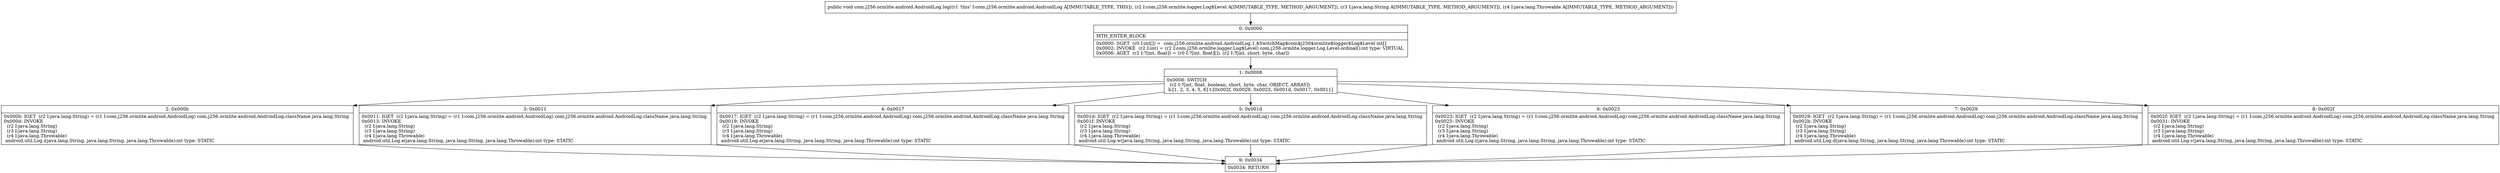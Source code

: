 digraph "CFG forcom.j256.ormlite.android.AndroidLog.log(Lcom\/j256\/ormlite\/logger\/Log$Level;Ljava\/lang\/String;Ljava\/lang\/Throwable;)V" {
Node_0 [shape=record,label="{0\:\ 0x0000|MTH_ENTER_BLOCK\l|0x0000: SGET  (r0 I:int[]) =  com.j256.ormlite.android.AndroidLog.1.$SwitchMap$com$j256$ormlite$logger$Log$Level int[] \l0x0002: INVOKE  (r2 I:int) = (r2 I:com.j256.ormlite.logger.Log$Level) com.j256.ormlite.logger.Log.Level.ordinal():int type: VIRTUAL \l0x0006: AGET  (r2 I:?[int, float]) = (r0 I:?[int, float][]), (r2 I:?[int, short, byte, char]) \l}"];
Node_1 [shape=record,label="{1\:\ 0x0008|0x0008: SWITCH  \l  (r2 I:?[int, float, boolean, short, byte, char, OBJECT, ARRAY])\l k:[1, 2, 3, 4, 5, 6] t:[0x002f, 0x0029, 0x0023, 0x001d, 0x0017, 0x0011] \l}"];
Node_2 [shape=record,label="{2\:\ 0x000b|0x000b: IGET  (r2 I:java.lang.String) = (r1 I:com.j256.ormlite.android.AndroidLog) com.j256.ormlite.android.AndroidLog.className java.lang.String \l0x000d: INVOKE  \l  (r2 I:java.lang.String)\l  (r3 I:java.lang.String)\l  (r4 I:java.lang.Throwable)\l android.util.Log.i(java.lang.String, java.lang.String, java.lang.Throwable):int type: STATIC \l}"];
Node_3 [shape=record,label="{3\:\ 0x0011|0x0011: IGET  (r2 I:java.lang.String) = (r1 I:com.j256.ormlite.android.AndroidLog) com.j256.ormlite.android.AndroidLog.className java.lang.String \l0x0013: INVOKE  \l  (r2 I:java.lang.String)\l  (r3 I:java.lang.String)\l  (r4 I:java.lang.Throwable)\l android.util.Log.e(java.lang.String, java.lang.String, java.lang.Throwable):int type: STATIC \l}"];
Node_4 [shape=record,label="{4\:\ 0x0017|0x0017: IGET  (r2 I:java.lang.String) = (r1 I:com.j256.ormlite.android.AndroidLog) com.j256.ormlite.android.AndroidLog.className java.lang.String \l0x0019: INVOKE  \l  (r2 I:java.lang.String)\l  (r3 I:java.lang.String)\l  (r4 I:java.lang.Throwable)\l android.util.Log.e(java.lang.String, java.lang.String, java.lang.Throwable):int type: STATIC \l}"];
Node_5 [shape=record,label="{5\:\ 0x001d|0x001d: IGET  (r2 I:java.lang.String) = (r1 I:com.j256.ormlite.android.AndroidLog) com.j256.ormlite.android.AndroidLog.className java.lang.String \l0x001f: INVOKE  \l  (r2 I:java.lang.String)\l  (r3 I:java.lang.String)\l  (r4 I:java.lang.Throwable)\l android.util.Log.w(java.lang.String, java.lang.String, java.lang.Throwable):int type: STATIC \l}"];
Node_6 [shape=record,label="{6\:\ 0x0023|0x0023: IGET  (r2 I:java.lang.String) = (r1 I:com.j256.ormlite.android.AndroidLog) com.j256.ormlite.android.AndroidLog.className java.lang.String \l0x0025: INVOKE  \l  (r2 I:java.lang.String)\l  (r3 I:java.lang.String)\l  (r4 I:java.lang.Throwable)\l android.util.Log.i(java.lang.String, java.lang.String, java.lang.Throwable):int type: STATIC \l}"];
Node_7 [shape=record,label="{7\:\ 0x0029|0x0029: IGET  (r2 I:java.lang.String) = (r1 I:com.j256.ormlite.android.AndroidLog) com.j256.ormlite.android.AndroidLog.className java.lang.String \l0x002b: INVOKE  \l  (r2 I:java.lang.String)\l  (r3 I:java.lang.String)\l  (r4 I:java.lang.Throwable)\l android.util.Log.d(java.lang.String, java.lang.String, java.lang.Throwable):int type: STATIC \l}"];
Node_8 [shape=record,label="{8\:\ 0x002f|0x002f: IGET  (r2 I:java.lang.String) = (r1 I:com.j256.ormlite.android.AndroidLog) com.j256.ormlite.android.AndroidLog.className java.lang.String \l0x0031: INVOKE  \l  (r2 I:java.lang.String)\l  (r3 I:java.lang.String)\l  (r4 I:java.lang.Throwable)\l android.util.Log.v(java.lang.String, java.lang.String, java.lang.Throwable):int type: STATIC \l}"];
Node_9 [shape=record,label="{9\:\ 0x0034|0x0034: RETURN   \l}"];
MethodNode[shape=record,label="{public void com.j256.ormlite.android.AndroidLog.log((r1 'this' I:com.j256.ormlite.android.AndroidLog A[IMMUTABLE_TYPE, THIS]), (r2 I:com.j256.ormlite.logger.Log$Level A[IMMUTABLE_TYPE, METHOD_ARGUMENT]), (r3 I:java.lang.String A[IMMUTABLE_TYPE, METHOD_ARGUMENT]), (r4 I:java.lang.Throwable A[IMMUTABLE_TYPE, METHOD_ARGUMENT])) }"];
MethodNode -> Node_0;
Node_0 -> Node_1;
Node_1 -> Node_2;
Node_1 -> Node_3;
Node_1 -> Node_4;
Node_1 -> Node_5;
Node_1 -> Node_6;
Node_1 -> Node_7;
Node_1 -> Node_8;
Node_2 -> Node_9;
Node_3 -> Node_9;
Node_4 -> Node_9;
Node_5 -> Node_9;
Node_6 -> Node_9;
Node_7 -> Node_9;
Node_8 -> Node_9;
}

